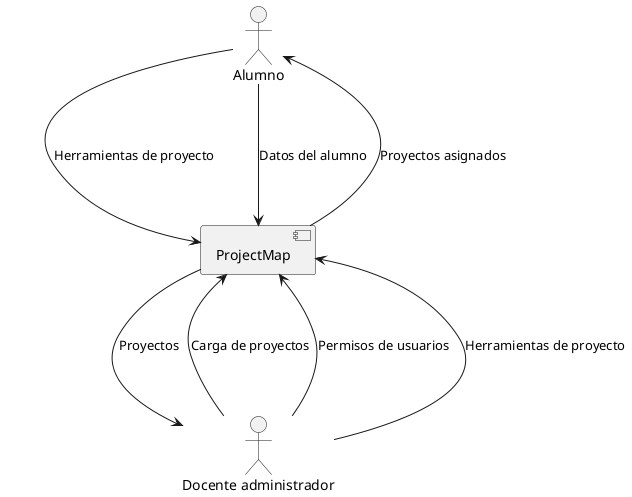 @startuml
skinparam componentStyle uml2

:Alumno:
:Docente administrador:

[ProjectMap]

:Docente administrador: ---> [ProjectMap] : Carga de proyectos
:Docente administrador: ---> [ProjectMap] : Permisos de usuarios
:Docente administrador: ---> [ProjectMap] : Herramientas de proyecto

:Alumno: ---> [ProjectMap] : Herramientas de proyecto
:Alumno: ---> [ProjectMap] : Datos del alumno

[ProjectMap] ---> :Alumno: : Proyectos asignados
[ProjectMap] ---> :Docente administrador: : Proyectos
@enduml
